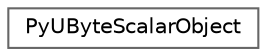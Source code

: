 digraph "Graphical Class Hierarchy"
{
 // LATEX_PDF_SIZE
  bgcolor="transparent";
  edge [fontname=Helvetica,fontsize=10,labelfontname=Helvetica,labelfontsize=10];
  node [fontname=Helvetica,fontsize=10,shape=box,height=0.2,width=0.4];
  rankdir="LR";
  Node0 [id="Node000000",label="PyUByteScalarObject",height=0.2,width=0.4,color="grey40", fillcolor="white", style="filled",URL="$df/d19/structPyUByteScalarObject.html",tooltip=" "];
}

